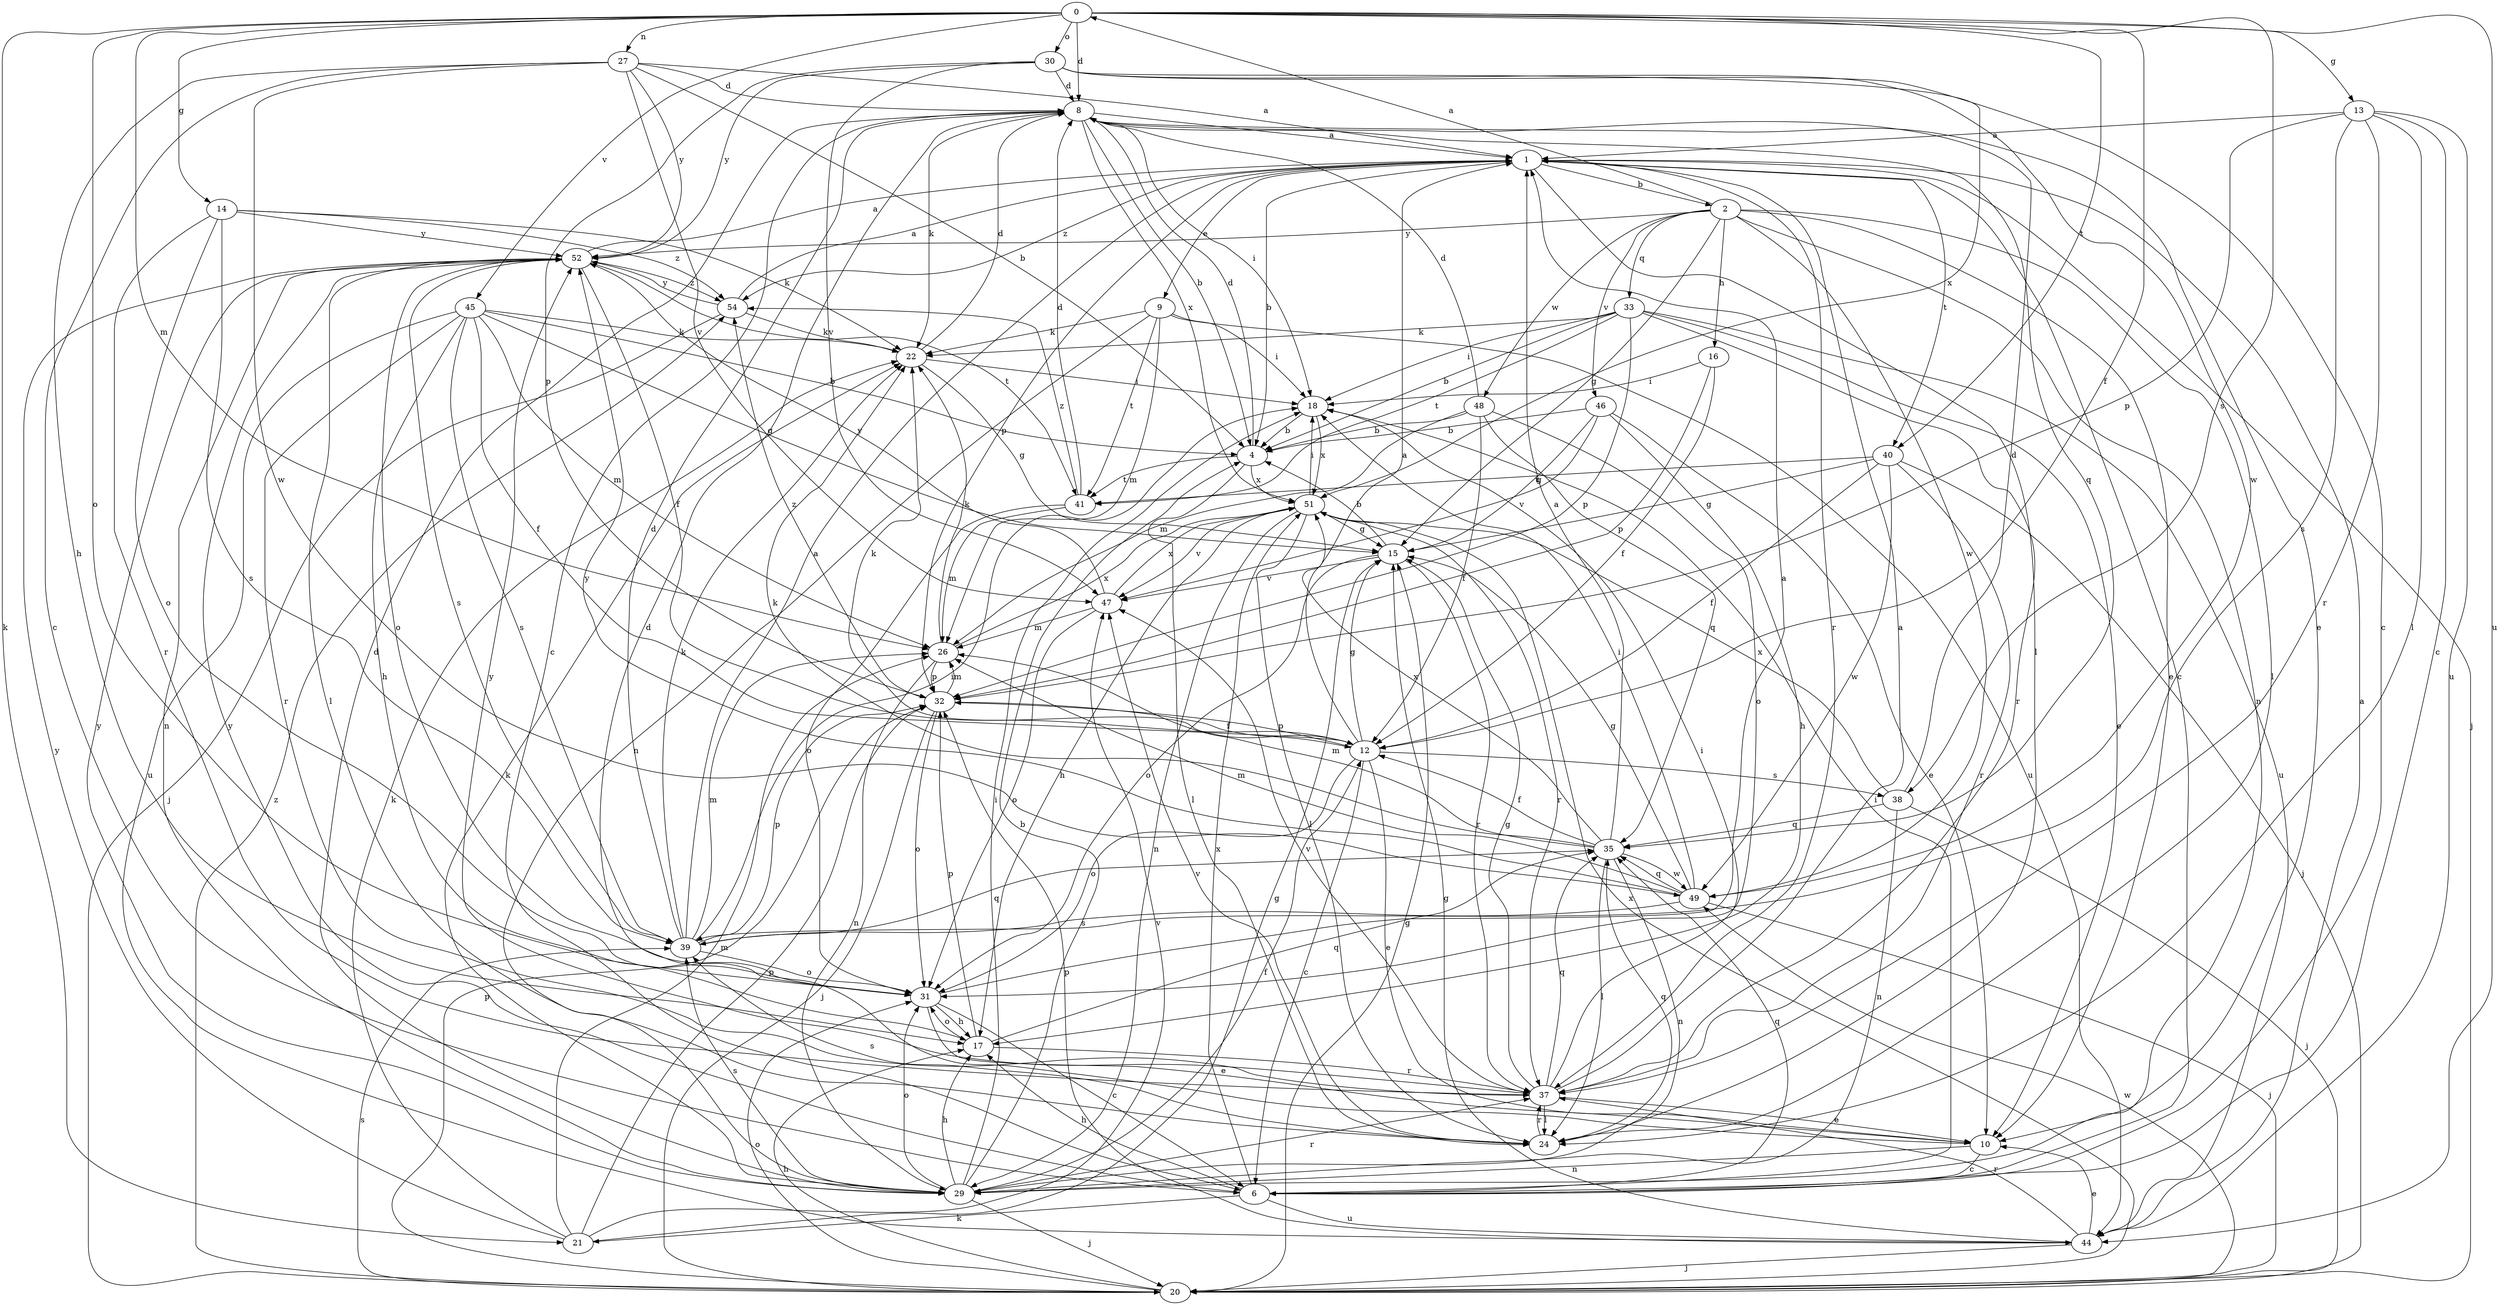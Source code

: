 strict digraph  {
0;
1;
2;
4;
6;
8;
9;
10;
12;
13;
14;
15;
16;
17;
18;
20;
21;
22;
24;
26;
27;
29;
30;
31;
32;
33;
35;
37;
38;
39;
40;
41;
44;
45;
46;
47;
48;
49;
51;
52;
54;
0 -> 8  [label=d];
0 -> 12  [label=f];
0 -> 13  [label=g];
0 -> 14  [label=g];
0 -> 21  [label=k];
0 -> 26  [label=m];
0 -> 27  [label=n];
0 -> 30  [label=o];
0 -> 31  [label=o];
0 -> 38  [label=s];
0 -> 40  [label=t];
0 -> 44  [label=u];
0 -> 45  [label=v];
1 -> 2  [label=b];
1 -> 4  [label=b];
1 -> 6  [label=c];
1 -> 9  [label=e];
1 -> 20  [label=j];
1 -> 24  [label=l];
1 -> 32  [label=p];
1 -> 37  [label=r];
1 -> 40  [label=t];
1 -> 54  [label=z];
2 -> 0  [label=a];
2 -> 10  [label=e];
2 -> 15  [label=g];
2 -> 16  [label=h];
2 -> 24  [label=l];
2 -> 29  [label=n];
2 -> 33  [label=q];
2 -> 46  [label=v];
2 -> 48  [label=w];
2 -> 49  [label=w];
2 -> 52  [label=y];
4 -> 8  [label=d];
4 -> 24  [label=l];
4 -> 41  [label=t];
4 -> 51  [label=x];
6 -> 17  [label=h];
6 -> 18  [label=i];
6 -> 21  [label=k];
6 -> 35  [label=q];
6 -> 44  [label=u];
6 -> 51  [label=x];
6 -> 52  [label=y];
8 -> 1  [label=a];
8 -> 4  [label=b];
8 -> 6  [label=c];
8 -> 10  [label=e];
8 -> 18  [label=i];
8 -> 22  [label=k];
8 -> 35  [label=q];
8 -> 51  [label=x];
9 -> 18  [label=i];
9 -> 22  [label=k];
9 -> 26  [label=m];
9 -> 29  [label=n];
9 -> 41  [label=t];
9 -> 44  [label=u];
10 -> 6  [label=c];
10 -> 8  [label=d];
10 -> 29  [label=n];
12 -> 1  [label=a];
12 -> 6  [label=c];
12 -> 10  [label=e];
12 -> 15  [label=g];
12 -> 22  [label=k];
12 -> 31  [label=o];
12 -> 32  [label=p];
12 -> 38  [label=s];
13 -> 1  [label=a];
13 -> 6  [label=c];
13 -> 24  [label=l];
13 -> 32  [label=p];
13 -> 37  [label=r];
13 -> 39  [label=s];
13 -> 44  [label=u];
14 -> 22  [label=k];
14 -> 31  [label=o];
14 -> 37  [label=r];
14 -> 39  [label=s];
14 -> 52  [label=y];
14 -> 54  [label=z];
15 -> 4  [label=b];
15 -> 31  [label=o];
15 -> 37  [label=r];
15 -> 47  [label=v];
16 -> 12  [label=f];
16 -> 18  [label=i];
16 -> 32  [label=p];
17 -> 31  [label=o];
17 -> 32  [label=p];
17 -> 35  [label=q];
17 -> 37  [label=r];
18 -> 4  [label=b];
18 -> 51  [label=x];
20 -> 15  [label=g];
20 -> 17  [label=h];
20 -> 31  [label=o];
20 -> 32  [label=p];
20 -> 39  [label=s];
20 -> 49  [label=w];
20 -> 51  [label=x];
20 -> 54  [label=z];
21 -> 15  [label=g];
21 -> 22  [label=k];
21 -> 26  [label=m];
21 -> 32  [label=p];
21 -> 47  [label=v];
21 -> 52  [label=y];
22 -> 8  [label=d];
22 -> 15  [label=g];
22 -> 18  [label=i];
24 -> 35  [label=q];
24 -> 37  [label=r];
24 -> 39  [label=s];
24 -> 47  [label=v];
26 -> 22  [label=k];
26 -> 29  [label=n];
26 -> 32  [label=p];
26 -> 51  [label=x];
27 -> 1  [label=a];
27 -> 4  [label=b];
27 -> 6  [label=c];
27 -> 8  [label=d];
27 -> 17  [label=h];
27 -> 47  [label=v];
27 -> 49  [label=w];
27 -> 52  [label=y];
29 -> 4  [label=b];
29 -> 8  [label=d];
29 -> 12  [label=f];
29 -> 17  [label=h];
29 -> 18  [label=i];
29 -> 20  [label=j];
29 -> 22  [label=k];
29 -> 31  [label=o];
29 -> 37  [label=r];
29 -> 39  [label=s];
29 -> 52  [label=y];
30 -> 6  [label=c];
30 -> 8  [label=d];
30 -> 32  [label=p];
30 -> 47  [label=v];
30 -> 49  [label=w];
30 -> 51  [label=x];
30 -> 52  [label=y];
31 -> 1  [label=a];
31 -> 6  [label=c];
31 -> 10  [label=e];
31 -> 17  [label=h];
32 -> 12  [label=f];
32 -> 20  [label=j];
32 -> 26  [label=m];
32 -> 31  [label=o];
32 -> 54  [label=z];
33 -> 4  [label=b];
33 -> 10  [label=e];
33 -> 18  [label=i];
33 -> 22  [label=k];
33 -> 32  [label=p];
33 -> 37  [label=r];
33 -> 41  [label=t];
33 -> 44  [label=u];
35 -> 1  [label=a];
35 -> 12  [label=f];
35 -> 22  [label=k];
35 -> 24  [label=l];
35 -> 26  [label=m];
35 -> 29  [label=n];
35 -> 49  [label=w];
35 -> 51  [label=x];
37 -> 1  [label=a];
37 -> 10  [label=e];
37 -> 15  [label=g];
37 -> 18  [label=i];
37 -> 24  [label=l];
37 -> 35  [label=q];
37 -> 47  [label=v];
37 -> 52  [label=y];
38 -> 8  [label=d];
38 -> 20  [label=j];
38 -> 29  [label=n];
38 -> 35  [label=q];
38 -> 51  [label=x];
39 -> 1  [label=a];
39 -> 8  [label=d];
39 -> 18  [label=i];
39 -> 22  [label=k];
39 -> 26  [label=m];
39 -> 31  [label=o];
39 -> 32  [label=p];
39 -> 35  [label=q];
40 -> 12  [label=f];
40 -> 15  [label=g];
40 -> 20  [label=j];
40 -> 37  [label=r];
40 -> 41  [label=t];
40 -> 49  [label=w];
41 -> 8  [label=d];
41 -> 26  [label=m];
41 -> 31  [label=o];
41 -> 54  [label=z];
44 -> 1  [label=a];
44 -> 10  [label=e];
44 -> 15  [label=g];
44 -> 20  [label=j];
44 -> 32  [label=p];
44 -> 37  [label=r];
45 -> 4  [label=b];
45 -> 12  [label=f];
45 -> 15  [label=g];
45 -> 17  [label=h];
45 -> 22  [label=k];
45 -> 26  [label=m];
45 -> 37  [label=r];
45 -> 39  [label=s];
45 -> 44  [label=u];
46 -> 4  [label=b];
46 -> 10  [label=e];
46 -> 15  [label=g];
46 -> 17  [label=h];
46 -> 47  [label=v];
47 -> 26  [label=m];
47 -> 31  [label=o];
47 -> 51  [label=x];
47 -> 52  [label=y];
48 -> 4  [label=b];
48 -> 8  [label=d];
48 -> 12  [label=f];
48 -> 26  [label=m];
48 -> 31  [label=o];
48 -> 35  [label=q];
49 -> 15  [label=g];
49 -> 18  [label=i];
49 -> 20  [label=j];
49 -> 26  [label=m];
49 -> 35  [label=q];
49 -> 39  [label=s];
49 -> 52  [label=y];
51 -> 15  [label=g];
51 -> 17  [label=h];
51 -> 18  [label=i];
51 -> 24  [label=l];
51 -> 29  [label=n];
51 -> 37  [label=r];
51 -> 47  [label=v];
52 -> 1  [label=a];
52 -> 12  [label=f];
52 -> 24  [label=l];
52 -> 29  [label=n];
52 -> 31  [label=o];
52 -> 39  [label=s];
52 -> 41  [label=t];
52 -> 54  [label=z];
54 -> 1  [label=a];
54 -> 20  [label=j];
54 -> 22  [label=k];
54 -> 52  [label=y];
}
